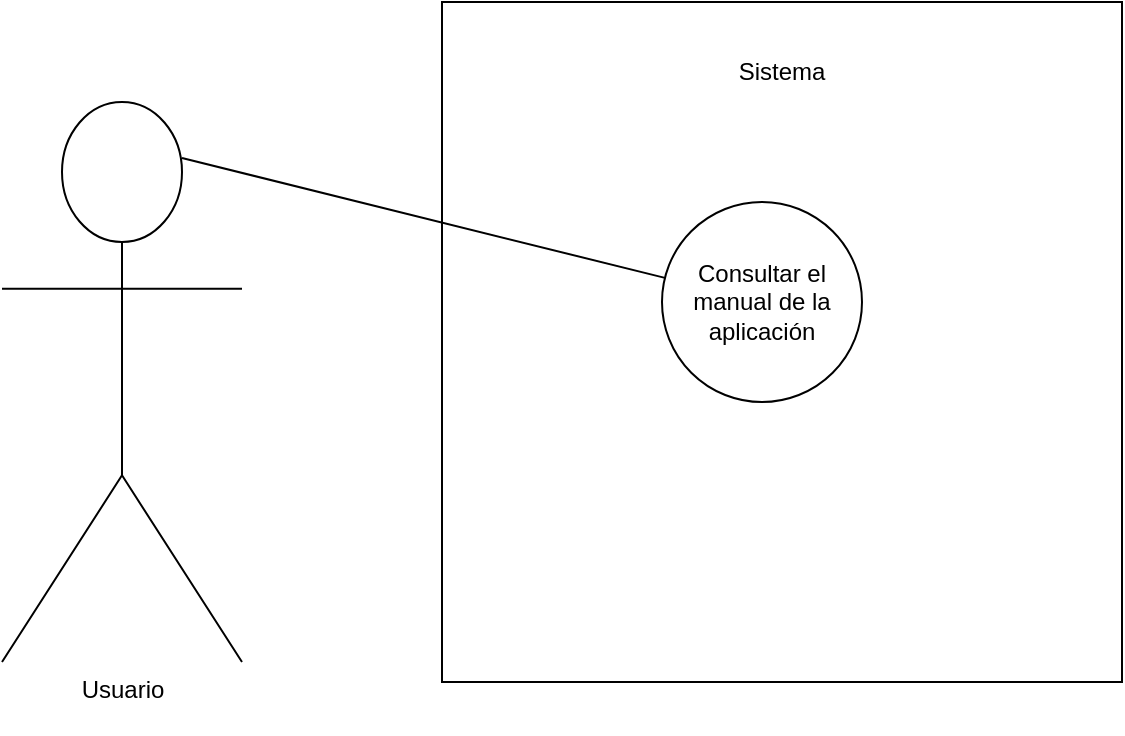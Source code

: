 <mxfile version="22.0.8" type="device">
  <diagram name="Page-1" id="R7s6xCUYPcDgzsnBZri8">
    <mxGraphModel dx="1194" dy="786" grid="1" gridSize="10" guides="1" tooltips="1" connect="1" arrows="1" fold="1" page="1" pageScale="1" pageWidth="827" pageHeight="1169" math="0" shadow="0">
      <root>
        <mxCell id="0" />
        <mxCell id="1" parent="0" />
        <mxCell id="3-MmPayVCdj3wP6HPLZZ-1" value="&lt;div&gt;Usuario &lt;/div&gt;&lt;div&gt;&lt;br&gt;&lt;/div&gt;" style="shape=umlActor;verticalLabelPosition=bottom;verticalAlign=top;html=1;outlineConnect=0;" vertex="1" parent="1">
          <mxGeometry x="70" y="110" width="120" height="280" as="geometry" />
        </mxCell>
        <mxCell id="3-MmPayVCdj3wP6HPLZZ-3" value="" style="whiteSpace=wrap;html=1;aspect=fixed;" vertex="1" parent="1">
          <mxGeometry x="290" y="60" width="340" height="340" as="geometry" />
        </mxCell>
        <mxCell id="3-MmPayVCdj3wP6HPLZZ-4" value="Sistema" style="text;html=1;strokeColor=none;fillColor=none;align=center;verticalAlign=middle;whiteSpace=wrap;rounded=0;" vertex="1" parent="1">
          <mxGeometry x="430" y="80" width="60" height="30" as="geometry" />
        </mxCell>
        <mxCell id="3-MmPayVCdj3wP6HPLZZ-5" value="Consultar el manual de la aplicación" style="ellipse;whiteSpace=wrap;html=1;aspect=fixed;" vertex="1" parent="1">
          <mxGeometry x="400" y="160" width="100" height="100" as="geometry" />
        </mxCell>
        <mxCell id="3-MmPayVCdj3wP6HPLZZ-6" value="" style="endArrow=none;html=1;rounded=0;exitX=0.75;exitY=0.1;exitDx=0;exitDy=0;exitPerimeter=0;" edge="1" parent="1" source="3-MmPayVCdj3wP6HPLZZ-1" target="3-MmPayVCdj3wP6HPLZZ-5">
          <mxGeometry width="50" height="50" relative="1" as="geometry">
            <mxPoint x="390" y="370" as="sourcePoint" />
            <mxPoint x="440" y="320" as="targetPoint" />
          </mxGeometry>
        </mxCell>
      </root>
    </mxGraphModel>
  </diagram>
</mxfile>
